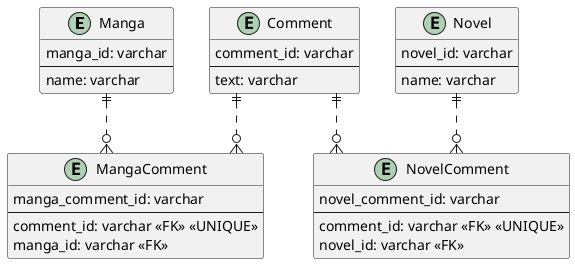 @startuml
skinparam linetype ortho

' 漫画
entity Manga {
  manga_id: varchar
  ---
  name: varchar
}

' 小説
entity Novel {
  novel_id: varchar
  ---
  name: varchar
}

' コメント
entity Comment {
  comment_id: varchar
  ---
  text: varchar
}

' 漫画のコメント
entity MangaComment {
  manga_comment_id: varchar
  ---
  comment_id: varchar <<FK>> <<UNIQUE>>
  manga_id: varchar <<FK>>
}

' 小説のコメント
entity NovelComment {
  novel_comment_id: varchar
  ---
  comment_id: varchar <<FK>> <<UNIQUE>>
  novel_id: varchar <<FK>>
}

Manga ||..o{ MangaComment
Novel ||..o{ NovelComment
Comment ||..o{ MangaComment
Comment ||..o{ NovelComment

@enduml